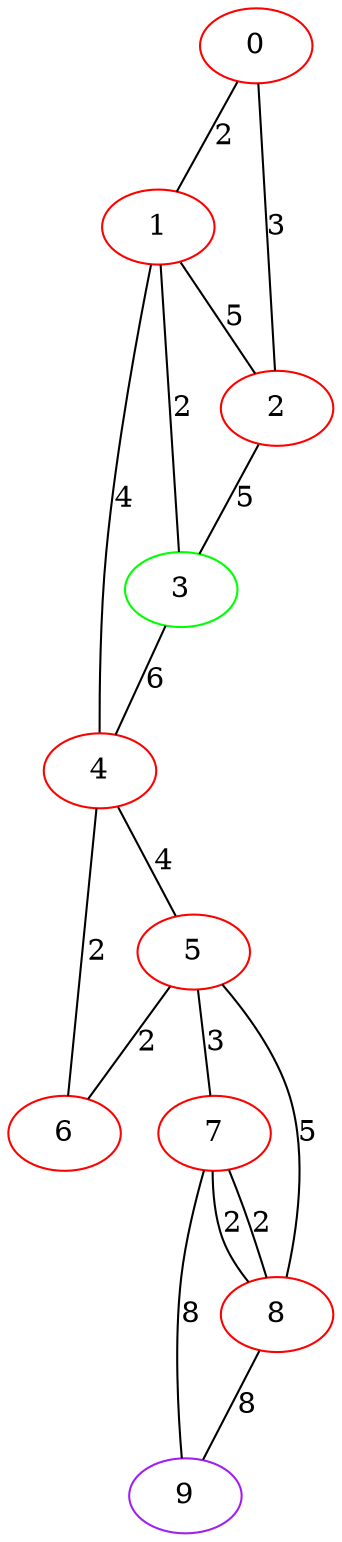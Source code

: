 graph "" {
0 [color=red, weight=1];
1 [color=red, weight=1];
2 [color=red, weight=1];
3 [color=green, weight=2];
4 [color=red, weight=1];
5 [color=red, weight=1];
6 [color=red, weight=1];
7 [color=red, weight=1];
8 [color=red, weight=1];
9 [color=purple, weight=4];
0 -- 1  [key=0, label=2];
0 -- 2  [key=0, label=3];
1 -- 2  [key=0, label=5];
1 -- 3  [key=0, label=2];
1 -- 4  [key=0, label=4];
2 -- 3  [key=0, label=5];
3 -- 4  [key=0, label=6];
4 -- 5  [key=0, label=4];
4 -- 6  [key=0, label=2];
5 -- 8  [key=0, label=5];
5 -- 6  [key=0, label=2];
5 -- 7  [key=0, label=3];
7 -- 8  [key=0, label=2];
7 -- 8  [key=1, label=2];
7 -- 9  [key=0, label=8];
8 -- 9  [key=0, label=8];
}
